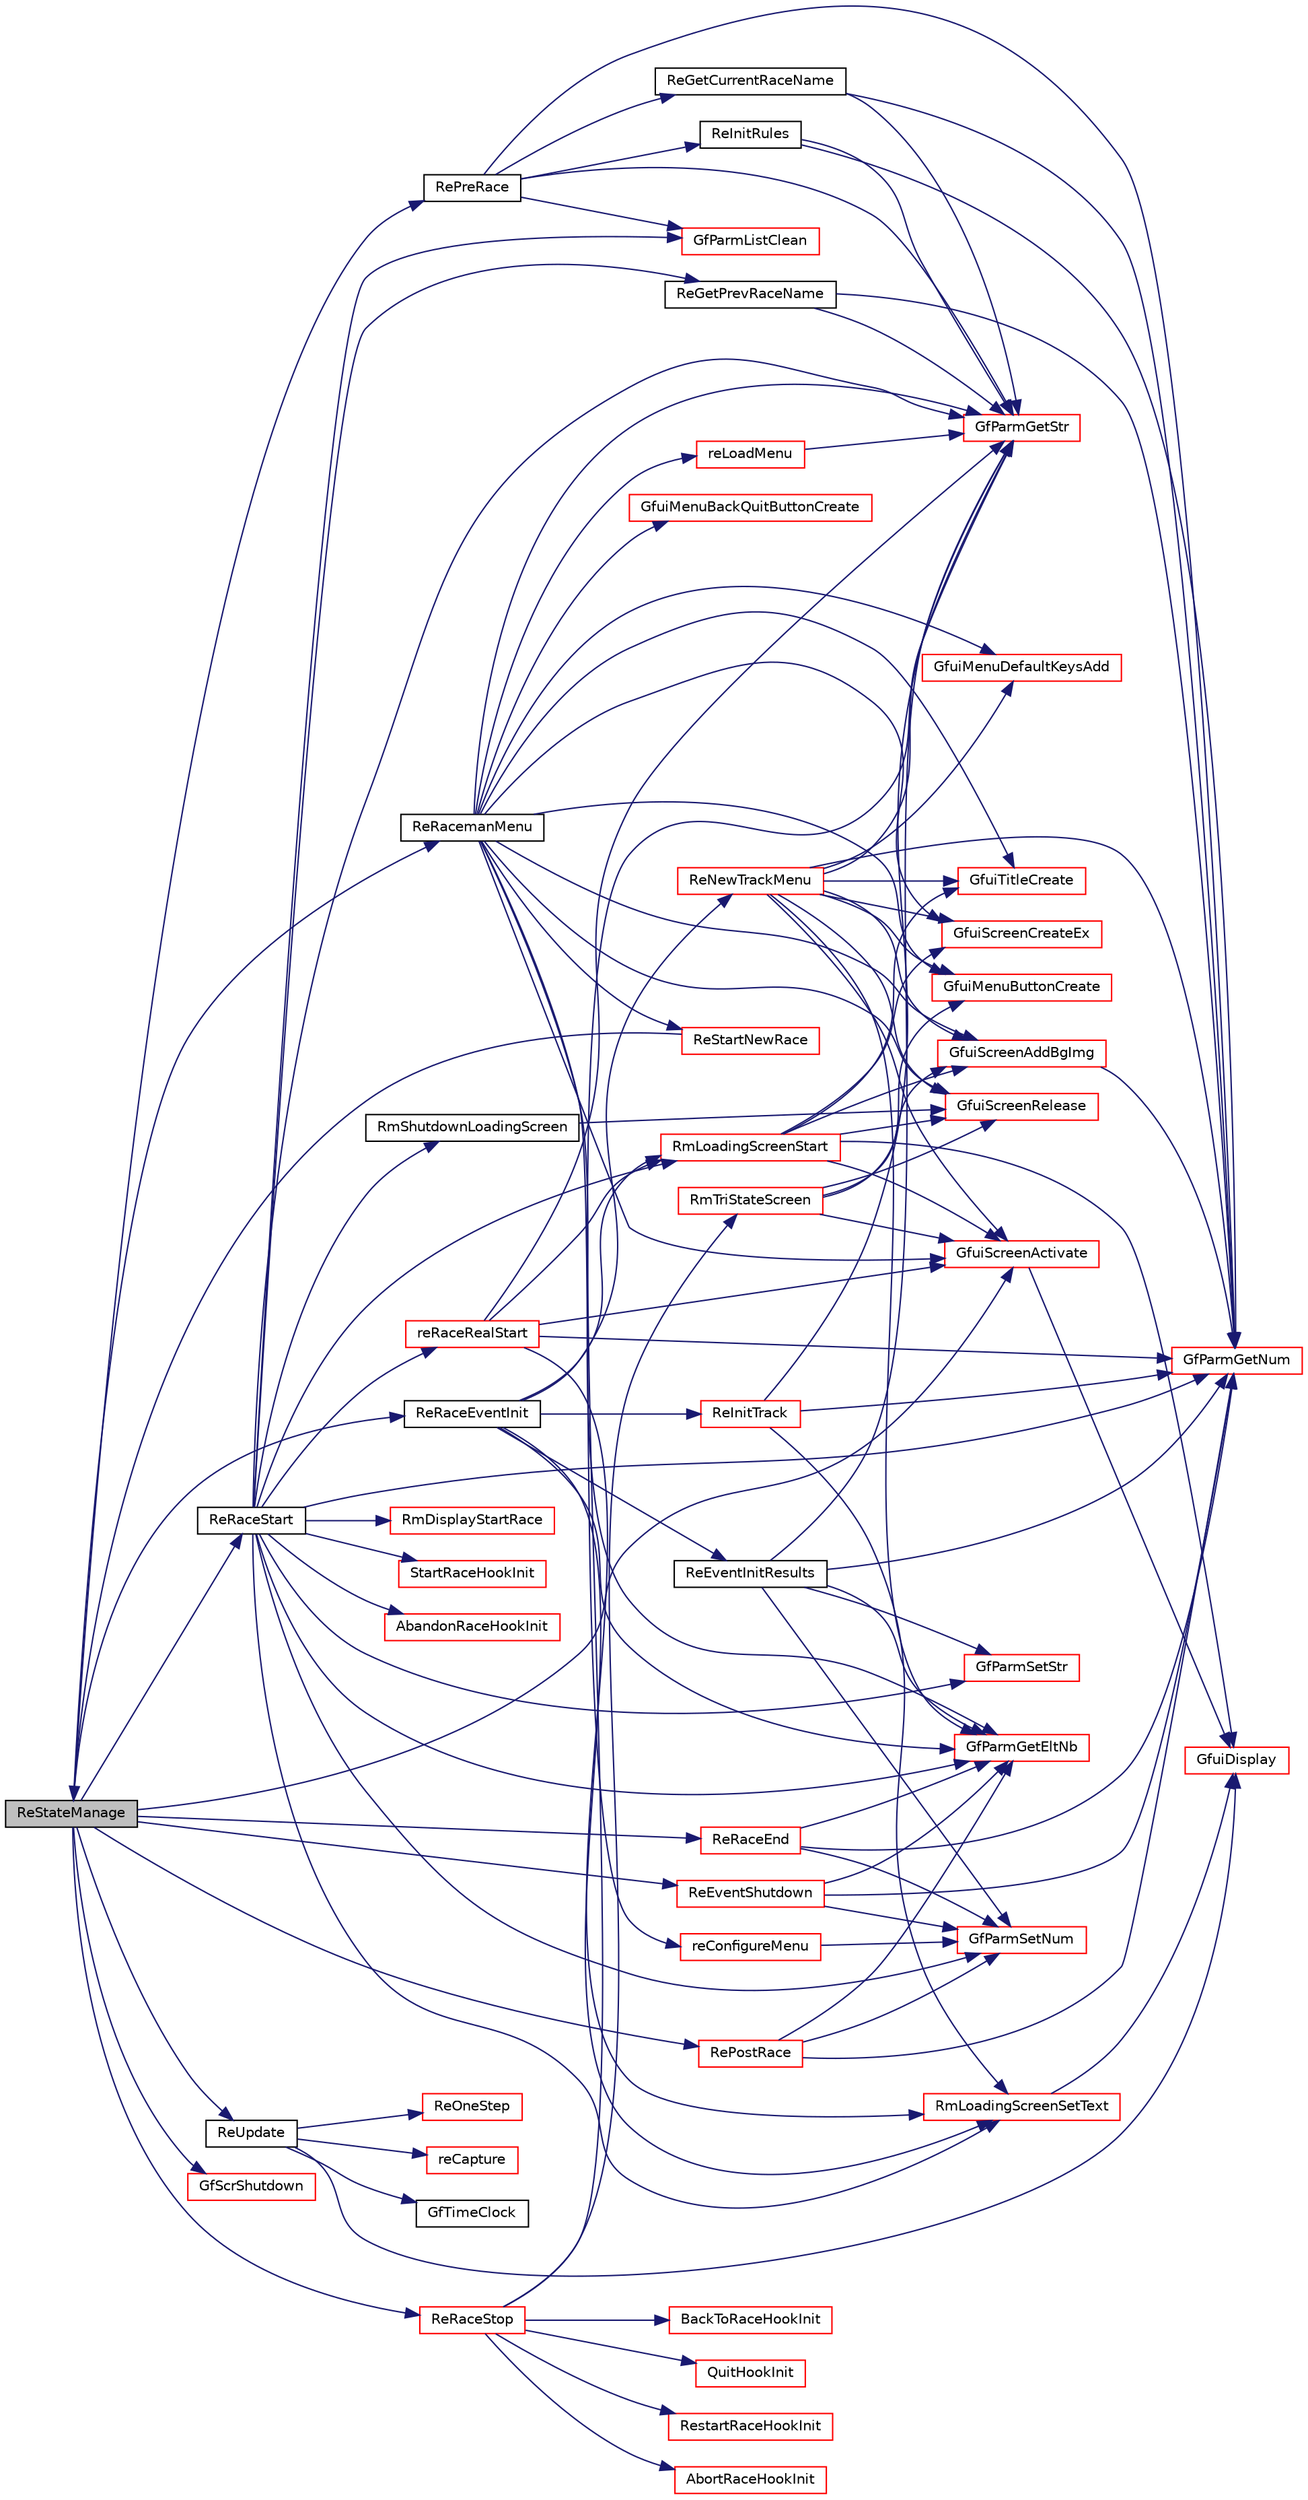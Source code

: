 digraph "ReStateManage"
{
  edge [fontname="Helvetica",fontsize="10",labelfontname="Helvetica",labelfontsize="10"];
  node [fontname="Helvetica",fontsize="10",shape=record];
  rankdir="LR";
  Node1 [label="ReStateManage",height=0.2,width=0.4,color="black", fillcolor="grey75", style="filled", fontcolor="black"];
  Node1 -> Node2 [color="midnightblue",fontsize="10",style="solid",fontname="Helvetica"];
  Node2 [label="ReRacemanMenu",height=0.2,width=0.4,color="black", fillcolor="white", style="filled",URL="$racemanmenu_8cpp.html#a32d9bf6fe692cf9499be7b65bc49f429"];
  Node2 -> Node3 [color="midnightblue",fontsize="10",style="solid",fontname="Helvetica"];
  Node3 [label="GfuiScreenRelease",height=0.2,width=0.4,color="red", fillcolor="white", style="filled",URL="$group__gui.html#ga188b33e2755fc6c39199f60dd60cc6d5",tooltip="Release the given screen. "];
  Node2 -> Node4 [color="midnightblue",fontsize="10",style="solid",fontname="Helvetica"];
  Node4 [label="GfuiScreenCreateEx",height=0.2,width=0.4,color="red", fillcolor="white", style="filled",URL="$group__gui.html#gad9d378558d1ea2fb3348ef4341f99311",tooltip="Create a screen. "];
  Node2 -> Node5 [color="midnightblue",fontsize="10",style="solid",fontname="Helvetica"];
  Node5 [label="GfParmGetStr",height=0.2,width=0.4,color="red", fillcolor="white", style="filled",URL="$group__paramsdata.html#gaa37bfd1fabd03d24fd50812c2330fa12",tooltip="Get a string parameter from the parameter set handle. "];
  Node2 -> Node6 [color="midnightblue",fontsize="10",style="solid",fontname="Helvetica"];
  Node6 [label="GfuiScreenAddBgImg",height=0.2,width=0.4,color="red", fillcolor="white", style="filled",URL="$group__gui.html#ga2d1e0f1edf2ed7b53be750c721de1f0a",tooltip="Add an image background to a screen. "];
  Node6 -> Node7 [color="midnightblue",fontsize="10",style="solid",fontname="Helvetica"];
  Node7 [label="GfParmGetNum",height=0.2,width=0.4,color="red", fillcolor="white", style="filled",URL="$group__paramsdata.html#ga57d6d6694c94482128c7b7bd6bf0a2e8",tooltip="Get a numerical parameter from the parameter set handle. "];
  Node2 -> Node8 [color="midnightblue",fontsize="10",style="solid",fontname="Helvetica"];
  Node8 [label="GfuiMenuDefaultKeysAdd",height=0.2,width=0.4,color="red", fillcolor="white", style="filled",URL="$group__gui.html#ga1356d8b4565581dfac02dc43c4cba824",tooltip="Add the default menu keyboard callback to a screen. "];
  Node2 -> Node9 [color="midnightblue",fontsize="10",style="solid",fontname="Helvetica"];
  Node9 [label="GfuiTitleCreate",height=0.2,width=0.4,color="red", fillcolor="white", style="filled",URL="$group__gui.html#ga2175b7439c4af8f85305dd64b5ebc7a9",tooltip="Add a Title to the screen. "];
  Node2 -> Node10 [color="midnightblue",fontsize="10",style="solid",fontname="Helvetica"];
  Node10 [label="GfuiMenuButtonCreate",height=0.2,width=0.4,color="red", fillcolor="white", style="filled",URL="$group__gui.html#ga2ae5c65dd1149ff891ca1e26a00cea62",tooltip="Add a button to a menu screen. "];
  Node2 -> Node11 [color="midnightblue",fontsize="10",style="solid",fontname="Helvetica"];
  Node11 [label="ReStartNewRace",height=0.2,width=0.4,color="red", fillcolor="white", style="filled",URL="$raceinit_8cpp.html#a19bbe32a7175cc8f9e0d524d6ae262e8"];
  Node11 -> Node1 [color="midnightblue",fontsize="10",style="solid",fontname="Helvetica"];
  Node2 -> Node12 [color="midnightblue",fontsize="10",style="solid",fontname="Helvetica"];
  Node12 [label="reConfigureMenu",height=0.2,width=0.4,color="red", fillcolor="white", style="filled",URL="$racemanmenu_8cpp.html#afcac4b68105b500ef1850ff1c39316d7"];
  Node12 -> Node13 [color="midnightblue",fontsize="10",style="solid",fontname="Helvetica"];
  Node13 [label="GfParmSetNum",height=0.2,width=0.4,color="red", fillcolor="white", style="filled",URL="$group__paramsdata.html#gaeffbd4db596ae3239a35d7fbd3f442fa",tooltip="Set a numerical parameter in the parameter set handle. "];
  Node2 -> Node14 [color="midnightblue",fontsize="10",style="solid",fontname="Helvetica"];
  Node14 [label="GfParmGetEltNb",height=0.2,width=0.4,color="red", fillcolor="white", style="filled",URL="$group__paramslist.html#ga8e57c951dca972b605a7978baa11c41b",tooltip="Count the number of subsections in a section in the parameter set handle. "];
  Node2 -> Node15 [color="midnightblue",fontsize="10",style="solid",fontname="Helvetica"];
  Node15 [label="reLoadMenu",height=0.2,width=0.4,color="red", fillcolor="white", style="filled",URL="$racemanmenu_8cpp.html#a1e124710fb9659284d7e63438a92148a"];
  Node15 -> Node5 [color="midnightblue",fontsize="10",style="solid",fontname="Helvetica"];
  Node2 -> Node16 [color="midnightblue",fontsize="10",style="solid",fontname="Helvetica"];
  Node16 [label="GfuiMenuBackQuitButtonCreate",height=0.2,width=0.4,color="red", fillcolor="white", style="filled",URL="$group__gui.html#ga252b1b68c164480e02991b655f8c5bb6",tooltip="Add the \"Back\" or \"Quit\" button at the bottom of the menu screen. "];
  Node2 -> Node17 [color="midnightblue",fontsize="10",style="solid",fontname="Helvetica"];
  Node17 [label="GfuiScreenActivate",height=0.2,width=0.4,color="red", fillcolor="white", style="filled",URL="$group__gui.html#gadbbca757848adfdf2719c4678e30a0a2",tooltip="Activate a screen and make it current. "];
  Node17 -> Node18 [color="midnightblue",fontsize="10",style="solid",fontname="Helvetica"];
  Node18 [label="GfuiDisplay",height=0.2,width=0.4,color="red", fillcolor="white", style="filled",URL="$group__gui.html#ga556f4f79d6831b2c3f8d152471b7e1c9",tooltip="Display function for the GUI to be called during redisplay of glut. "];
  Node1 -> Node19 [color="midnightblue",fontsize="10",style="solid",fontname="Helvetica"];
  Node19 [label="ReRaceEventInit",height=0.2,width=0.4,color="black", fillcolor="white", style="filled",URL="$racemain_8cpp.html#a33615f37b56bd0e8f74ede0228d7f34e"];
  Node19 -> Node20 [color="midnightblue",fontsize="10",style="solid",fontname="Helvetica"];
  Node20 [label="RmLoadingScreenStart",height=0.2,width=0.4,color="red", fillcolor="white", style="filled",URL="$group__racemantools.html#gaee3996d7db5f66362a5c1508b3a1764e",tooltip="Set up loading screen. "];
  Node20 -> Node3 [color="midnightblue",fontsize="10",style="solid",fontname="Helvetica"];
  Node20 -> Node4 [color="midnightblue",fontsize="10",style="solid",fontname="Helvetica"];
  Node20 -> Node9 [color="midnightblue",fontsize="10",style="solid",fontname="Helvetica"];
  Node20 -> Node6 [color="midnightblue",fontsize="10",style="solid",fontname="Helvetica"];
  Node20 -> Node17 [color="midnightblue",fontsize="10",style="solid",fontname="Helvetica"];
  Node20 -> Node18 [color="midnightblue",fontsize="10",style="solid",fontname="Helvetica"];
  Node19 -> Node21 [color="midnightblue",fontsize="10",style="solid",fontname="Helvetica"];
  Node21 [label="ReInitTrack",height=0.2,width=0.4,color="red", fillcolor="white", style="filled",URL="$raceinit_8cpp.html#a3a22418d31cd8e24635ecd8b7e796afa",tooltip="Initialize the track for a race manager. "];
  Node21 -> Node7 [color="midnightblue",fontsize="10",style="solid",fontname="Helvetica"];
  Node21 -> Node5 [color="midnightblue",fontsize="10",style="solid",fontname="Helvetica"];
  Node21 -> Node22 [color="midnightblue",fontsize="10",style="solid",fontname="Helvetica"];
  Node22 [label="RmLoadingScreenSetText",height=0.2,width=0.4,color="red", fillcolor="white", style="filled",URL="$group__racemantools.html#ga15b447ad25882ba666a5761e298bc4c4",tooltip="Set a new line of text on the loading screen. "];
  Node22 -> Node18 [color="midnightblue",fontsize="10",style="solid",fontname="Helvetica"];
  Node19 -> Node22 [color="midnightblue",fontsize="10",style="solid",fontname="Helvetica"];
  Node19 -> Node23 [color="midnightblue",fontsize="10",style="solid",fontname="Helvetica"];
  Node23 [label="ReEventInitResults",height=0.2,width=0.4,color="black", fillcolor="white", style="filled",URL="$raceresults_8cpp.html#a48314bca8e0b1441570190104a42ca03"];
  Node23 -> Node14 [color="midnightblue",fontsize="10",style="solid",fontname="Helvetica"];
  Node23 -> Node24 [color="midnightblue",fontsize="10",style="solid",fontname="Helvetica"];
  Node24 [label="GfParmSetStr",height=0.2,width=0.4,color="red", fillcolor="white", style="filled",URL="$group__paramsdata.html#ga51e004417915417cc725baf7b384e9f2",tooltip="Set a string parameter in the parameter set handle. "];
  Node23 -> Node5 [color="midnightblue",fontsize="10",style="solid",fontname="Helvetica"];
  Node23 -> Node13 [color="midnightblue",fontsize="10",style="solid",fontname="Helvetica"];
  Node23 -> Node7 [color="midnightblue",fontsize="10",style="solid",fontname="Helvetica"];
  Node19 -> Node14 [color="midnightblue",fontsize="10",style="solid",fontname="Helvetica"];
  Node19 -> Node25 [color="midnightblue",fontsize="10",style="solid",fontname="Helvetica"];
  Node25 [label="ReNewTrackMenu",height=0.2,width=0.4,color="red", fillcolor="white", style="filled",URL="$racemanmenu_8cpp.html#a5ab48715bc7d4dc945e12b595b44b198"];
  Node25 -> Node3 [color="midnightblue",fontsize="10",style="solid",fontname="Helvetica"];
  Node25 -> Node4 [color="midnightblue",fontsize="10",style="solid",fontname="Helvetica"];
  Node25 -> Node5 [color="midnightblue",fontsize="10",style="solid",fontname="Helvetica"];
  Node25 -> Node6 [color="midnightblue",fontsize="10",style="solid",fontname="Helvetica"];
  Node25 -> Node9 [color="midnightblue",fontsize="10",style="solid",fontname="Helvetica"];
  Node25 -> Node8 [color="midnightblue",fontsize="10",style="solid",fontname="Helvetica"];
  Node25 -> Node7 [color="midnightblue",fontsize="10",style="solid",fontname="Helvetica"];
  Node25 -> Node14 [color="midnightblue",fontsize="10",style="solid",fontname="Helvetica"];
  Node25 -> Node10 [color="midnightblue",fontsize="10",style="solid",fontname="Helvetica"];
  Node25 -> Node17 [color="midnightblue",fontsize="10",style="solid",fontname="Helvetica"];
  Node1 -> Node26 [color="midnightblue",fontsize="10",style="solid",fontname="Helvetica"];
  Node26 [label="RePreRace",height=0.2,width=0.4,color="black", fillcolor="white", style="filled",URL="$racemain_8cpp.html#a464e90d3ac818e3c493a5610c4209130"];
  Node26 -> Node27 [color="midnightblue",fontsize="10",style="solid",fontname="Helvetica"];
  Node27 [label="ReGetCurrentRaceName",height=0.2,width=0.4,color="black", fillcolor="white", style="filled",URL="$raceinit_8cpp.html#a2de4d1e0480585ac98ccb246a6a26ab0"];
  Node27 -> Node7 [color="midnightblue",fontsize="10",style="solid",fontname="Helvetica"];
  Node27 -> Node5 [color="midnightblue",fontsize="10",style="solid",fontname="Helvetica"];
  Node26 -> Node7 [color="midnightblue",fontsize="10",style="solid",fontname="Helvetica"];
  Node26 -> Node5 [color="midnightblue",fontsize="10",style="solid",fontname="Helvetica"];
  Node26 -> Node28 [color="midnightblue",fontsize="10",style="solid",fontname="Helvetica"];
  Node28 [label="GfParmListClean",height=0.2,width=0.4,color="red", fillcolor="white", style="filled",URL="$group__paramslist.html#ga5c36ae6d1cd6a4f2be10e0a18adea7da",tooltip="Remove all the subsections in a section in the parameter set handle. "];
  Node26 -> Node29 [color="midnightblue",fontsize="10",style="solid",fontname="Helvetica"];
  Node29 [label="ReInitRules",height=0.2,width=0.4,color="black", fillcolor="white", style="filled",URL="$racemain_8cpp.html#a8e56ea6d6e96f4abb1891075e3525726"];
  Node29 -> Node5 [color="midnightblue",fontsize="10",style="solid",fontname="Helvetica"];
  Node29 -> Node7 [color="midnightblue",fontsize="10",style="solid",fontname="Helvetica"];
  Node1 -> Node30 [color="midnightblue",fontsize="10",style="solid",fontname="Helvetica"];
  Node30 [label="ReRaceStart",height=0.2,width=0.4,color="black", fillcolor="white", style="filled",URL="$racemain_8cpp.html#a0be88359b4ba613b80309b9e5ad377cf"];
  Node30 -> Node14 [color="midnightblue",fontsize="10",style="solid",fontname="Helvetica"];
  Node30 -> Node28 [color="midnightblue",fontsize="10",style="solid",fontname="Helvetica"];
  Node30 -> Node7 [color="midnightblue",fontsize="10",style="solid",fontname="Helvetica"];
  Node30 -> Node20 [color="midnightblue",fontsize="10",style="solid",fontname="Helvetica"];
  Node30 -> Node22 [color="midnightblue",fontsize="10",style="solid",fontname="Helvetica"];
  Node30 -> Node31 [color="midnightblue",fontsize="10",style="solid",fontname="Helvetica"];
  Node31 [label="RmShutdownLoadingScreen",height=0.2,width=0.4,color="black", fillcolor="white", style="filled",URL="$group__racemantools.html#gac55588c16bd7df3170ddc71911ffea6b",tooltip="Shut down loading screen. "];
  Node31 -> Node3 [color="midnightblue",fontsize="10",style="solid",fontname="Helvetica"];
  Node30 -> Node24 [color="midnightblue",fontsize="10",style="solid",fontname="Helvetica"];
  Node30 -> Node5 [color="midnightblue",fontsize="10",style="solid",fontname="Helvetica"];
  Node30 -> Node13 [color="midnightblue",fontsize="10",style="solid",fontname="Helvetica"];
  Node30 -> Node32 [color="midnightblue",fontsize="10",style="solid",fontname="Helvetica"];
  Node32 [label="ReGetPrevRaceName",height=0.2,width=0.4,color="black", fillcolor="white", style="filled",URL="$raceinit_8cpp.html#a1faf0f8e437cbbe4b08d75cf6e0d2bce"];
  Node32 -> Node7 [color="midnightblue",fontsize="10",style="solid",fontname="Helvetica"];
  Node32 -> Node5 [color="midnightblue",fontsize="10",style="solid",fontname="Helvetica"];
  Node30 -> Node33 [color="midnightblue",fontsize="10",style="solid",fontname="Helvetica"];
  Node33 [label="RmDisplayStartRace",height=0.2,width=0.4,color="red", fillcolor="white", style="filled",URL="$miscscreens_8cpp.html#a8784ebcc6ba6d72037a7891aaf69c329"];
  Node30 -> Node34 [color="midnightblue",fontsize="10",style="solid",fontname="Helvetica"];
  Node34 [label="StartRaceHookInit",height=0.2,width=0.4,color="red", fillcolor="white", style="filled",URL="$racemain_8cpp.html#aae3d047be31d274ca7df389724431b2e"];
  Node30 -> Node35 [color="midnightblue",fontsize="10",style="solid",fontname="Helvetica"];
  Node35 [label="AbandonRaceHookInit",height=0.2,width=0.4,color="red", fillcolor="white", style="filled",URL="$racemain_8cpp.html#aba0cf720a79391863462c2f26eadc82a"];
  Node30 -> Node36 [color="midnightblue",fontsize="10",style="solid",fontname="Helvetica"];
  Node36 [label="reRaceRealStart",height=0.2,width=0.4,color="red", fillcolor="white", style="filled",URL="$racemain_8cpp.html#ae8e98f57605996c121f442c896e20b1d"];
  Node36 -> Node22 [color="midnightblue",fontsize="10",style="solid",fontname="Helvetica"];
  Node36 -> Node5 [color="midnightblue",fontsize="10",style="solid",fontname="Helvetica"];
  Node36 -> Node7 [color="midnightblue",fontsize="10",style="solid",fontname="Helvetica"];
  Node36 -> Node20 [color="midnightblue",fontsize="10",style="solid",fontname="Helvetica"];
  Node36 -> Node17 [color="midnightblue",fontsize="10",style="solid",fontname="Helvetica"];
  Node1 -> Node37 [color="midnightblue",fontsize="10",style="solid",fontname="Helvetica"];
  Node37 [label="ReUpdate",height=0.2,width=0.4,color="black", fillcolor="white", style="filled",URL="$raceengine_8cpp.html#a209253ea6c2b42ddd43dabcaa9f62104"];
  Node37 -> Node38 [color="midnightblue",fontsize="10",style="solid",fontname="Helvetica"];
  Node38 [label="GfTimeClock",height=0.2,width=0.4,color="black", fillcolor="white", style="filled",URL="$os_8cpp.html#aa735d1d80d0c5f9b180b077193f32c3b",tooltip="Get the time in seconds. "];
  Node37 -> Node39 [color="midnightblue",fontsize="10",style="solid",fontname="Helvetica"];
  Node39 [label="ReOneStep",height=0.2,width=0.4,color="red", fillcolor="white", style="filled",URL="$raceengine_8cpp.html#a47222ca180011ccaf70df056baacda2f"];
  Node37 -> Node18 [color="midnightblue",fontsize="10",style="solid",fontname="Helvetica"];
  Node37 -> Node40 [color="midnightblue",fontsize="10",style="solid",fontname="Helvetica"];
  Node40 [label="reCapture",height=0.2,width=0.4,color="red", fillcolor="white", style="filled",URL="$raceengine_8cpp.html#aaad3ba9ef11e8cbbcd9d8dfd10c66049"];
  Node1 -> Node41 [color="midnightblue",fontsize="10",style="solid",fontname="Helvetica"];
  Node41 [label="ReRaceStop",height=0.2,width=0.4,color="red", fillcolor="white", style="filled",URL="$racemain_8cpp.html#aa740e3614fd7173cba8343e51034c240"];
  Node41 -> Node5 [color="midnightblue",fontsize="10",style="solid",fontname="Helvetica"];
  Node41 -> Node42 [color="midnightblue",fontsize="10",style="solid",fontname="Helvetica"];
  Node42 [label="RmTriStateScreen",height=0.2,width=0.4,color="red", fillcolor="white", style="filled",URL="$group__racemantools.html#ga5a5b5ca125d4304c486ec501857c54c4",tooltip="Screen with 3 menu options (buttons) "];
  Node42 -> Node3 [color="midnightblue",fontsize="10",style="solid",fontname="Helvetica"];
  Node42 -> Node6 [color="midnightblue",fontsize="10",style="solid",fontname="Helvetica"];
  Node42 -> Node10 [color="midnightblue",fontsize="10",style="solid",fontname="Helvetica"];
  Node42 -> Node17 [color="midnightblue",fontsize="10",style="solid",fontname="Helvetica"];
  Node41 -> Node43 [color="midnightblue",fontsize="10",style="solid",fontname="Helvetica"];
  Node43 [label="AbortRaceHookInit",height=0.2,width=0.4,color="red", fillcolor="white", style="filled",URL="$racemain_8cpp.html#adf0dad42bc4ede241f2aa4a94d0626a4"];
  Node41 -> Node44 [color="midnightblue",fontsize="10",style="solid",fontname="Helvetica"];
  Node44 [label="BackToRaceHookInit",height=0.2,width=0.4,color="red", fillcolor="white", style="filled",URL="$racemain_8cpp.html#aa970f338bcf862c9d22ce6b82c554d85"];
  Node41 -> Node45 [color="midnightblue",fontsize="10",style="solid",fontname="Helvetica"];
  Node45 [label="QuitHookInit",height=0.2,width=0.4,color="red", fillcolor="white", style="filled",URL="$racemain_8cpp.html#a0db86cf100ba44c83a5da5aee4d1b475"];
  Node41 -> Node46 [color="midnightblue",fontsize="10",style="solid",fontname="Helvetica"];
  Node46 [label="RestartRaceHookInit",height=0.2,width=0.4,color="red", fillcolor="white", style="filled",URL="$racemain_8cpp.html#af372822c7be15a51e598a580a021d489"];
  Node1 -> Node47 [color="midnightblue",fontsize="10",style="solid",fontname="Helvetica"];
  Node47 [label="ReRaceEnd",height=0.2,width=0.4,color="red", fillcolor="white", style="filled",URL="$racemain_8cpp.html#a3fe5e6a10cae8b329e1e5cf3ca684239"];
  Node47 -> Node7 [color="midnightblue",fontsize="10",style="solid",fontname="Helvetica"];
  Node47 -> Node14 [color="midnightblue",fontsize="10",style="solid",fontname="Helvetica"];
  Node47 -> Node13 [color="midnightblue",fontsize="10",style="solid",fontname="Helvetica"];
  Node1 -> Node48 [color="midnightblue",fontsize="10",style="solid",fontname="Helvetica"];
  Node48 [label="RePostRace",height=0.2,width=0.4,color="red", fillcolor="white", style="filled",URL="$racemain_8cpp.html#a32f180f9769223da9ba83f078b749b8e"];
  Node48 -> Node7 [color="midnightblue",fontsize="10",style="solid",fontname="Helvetica"];
  Node48 -> Node14 [color="midnightblue",fontsize="10",style="solid",fontname="Helvetica"];
  Node48 -> Node13 [color="midnightblue",fontsize="10",style="solid",fontname="Helvetica"];
  Node1 -> Node49 [color="midnightblue",fontsize="10",style="solid",fontname="Helvetica"];
  Node49 [label="ReEventShutdown",height=0.2,width=0.4,color="red", fillcolor="white", style="filled",URL="$racemain_8cpp.html#a42f6a7e85ea516dc8657ac0378ae4c84"];
  Node49 -> Node14 [color="midnightblue",fontsize="10",style="solid",fontname="Helvetica"];
  Node49 -> Node7 [color="midnightblue",fontsize="10",style="solid",fontname="Helvetica"];
  Node49 -> Node13 [color="midnightblue",fontsize="10",style="solid",fontname="Helvetica"];
  Node1 -> Node50 [color="midnightblue",fontsize="10",style="solid",fontname="Helvetica"];
  Node50 [label="GfScrShutdown",height=0.2,width=0.4,color="red", fillcolor="white", style="filled",URL="$group__screen.html#ga6d0bb220ea6cff819677463a10351c56",tooltip="Shutdown the screen. "];
  Node1 -> Node17 [color="midnightblue",fontsize="10",style="solid",fontname="Helvetica"];
}
